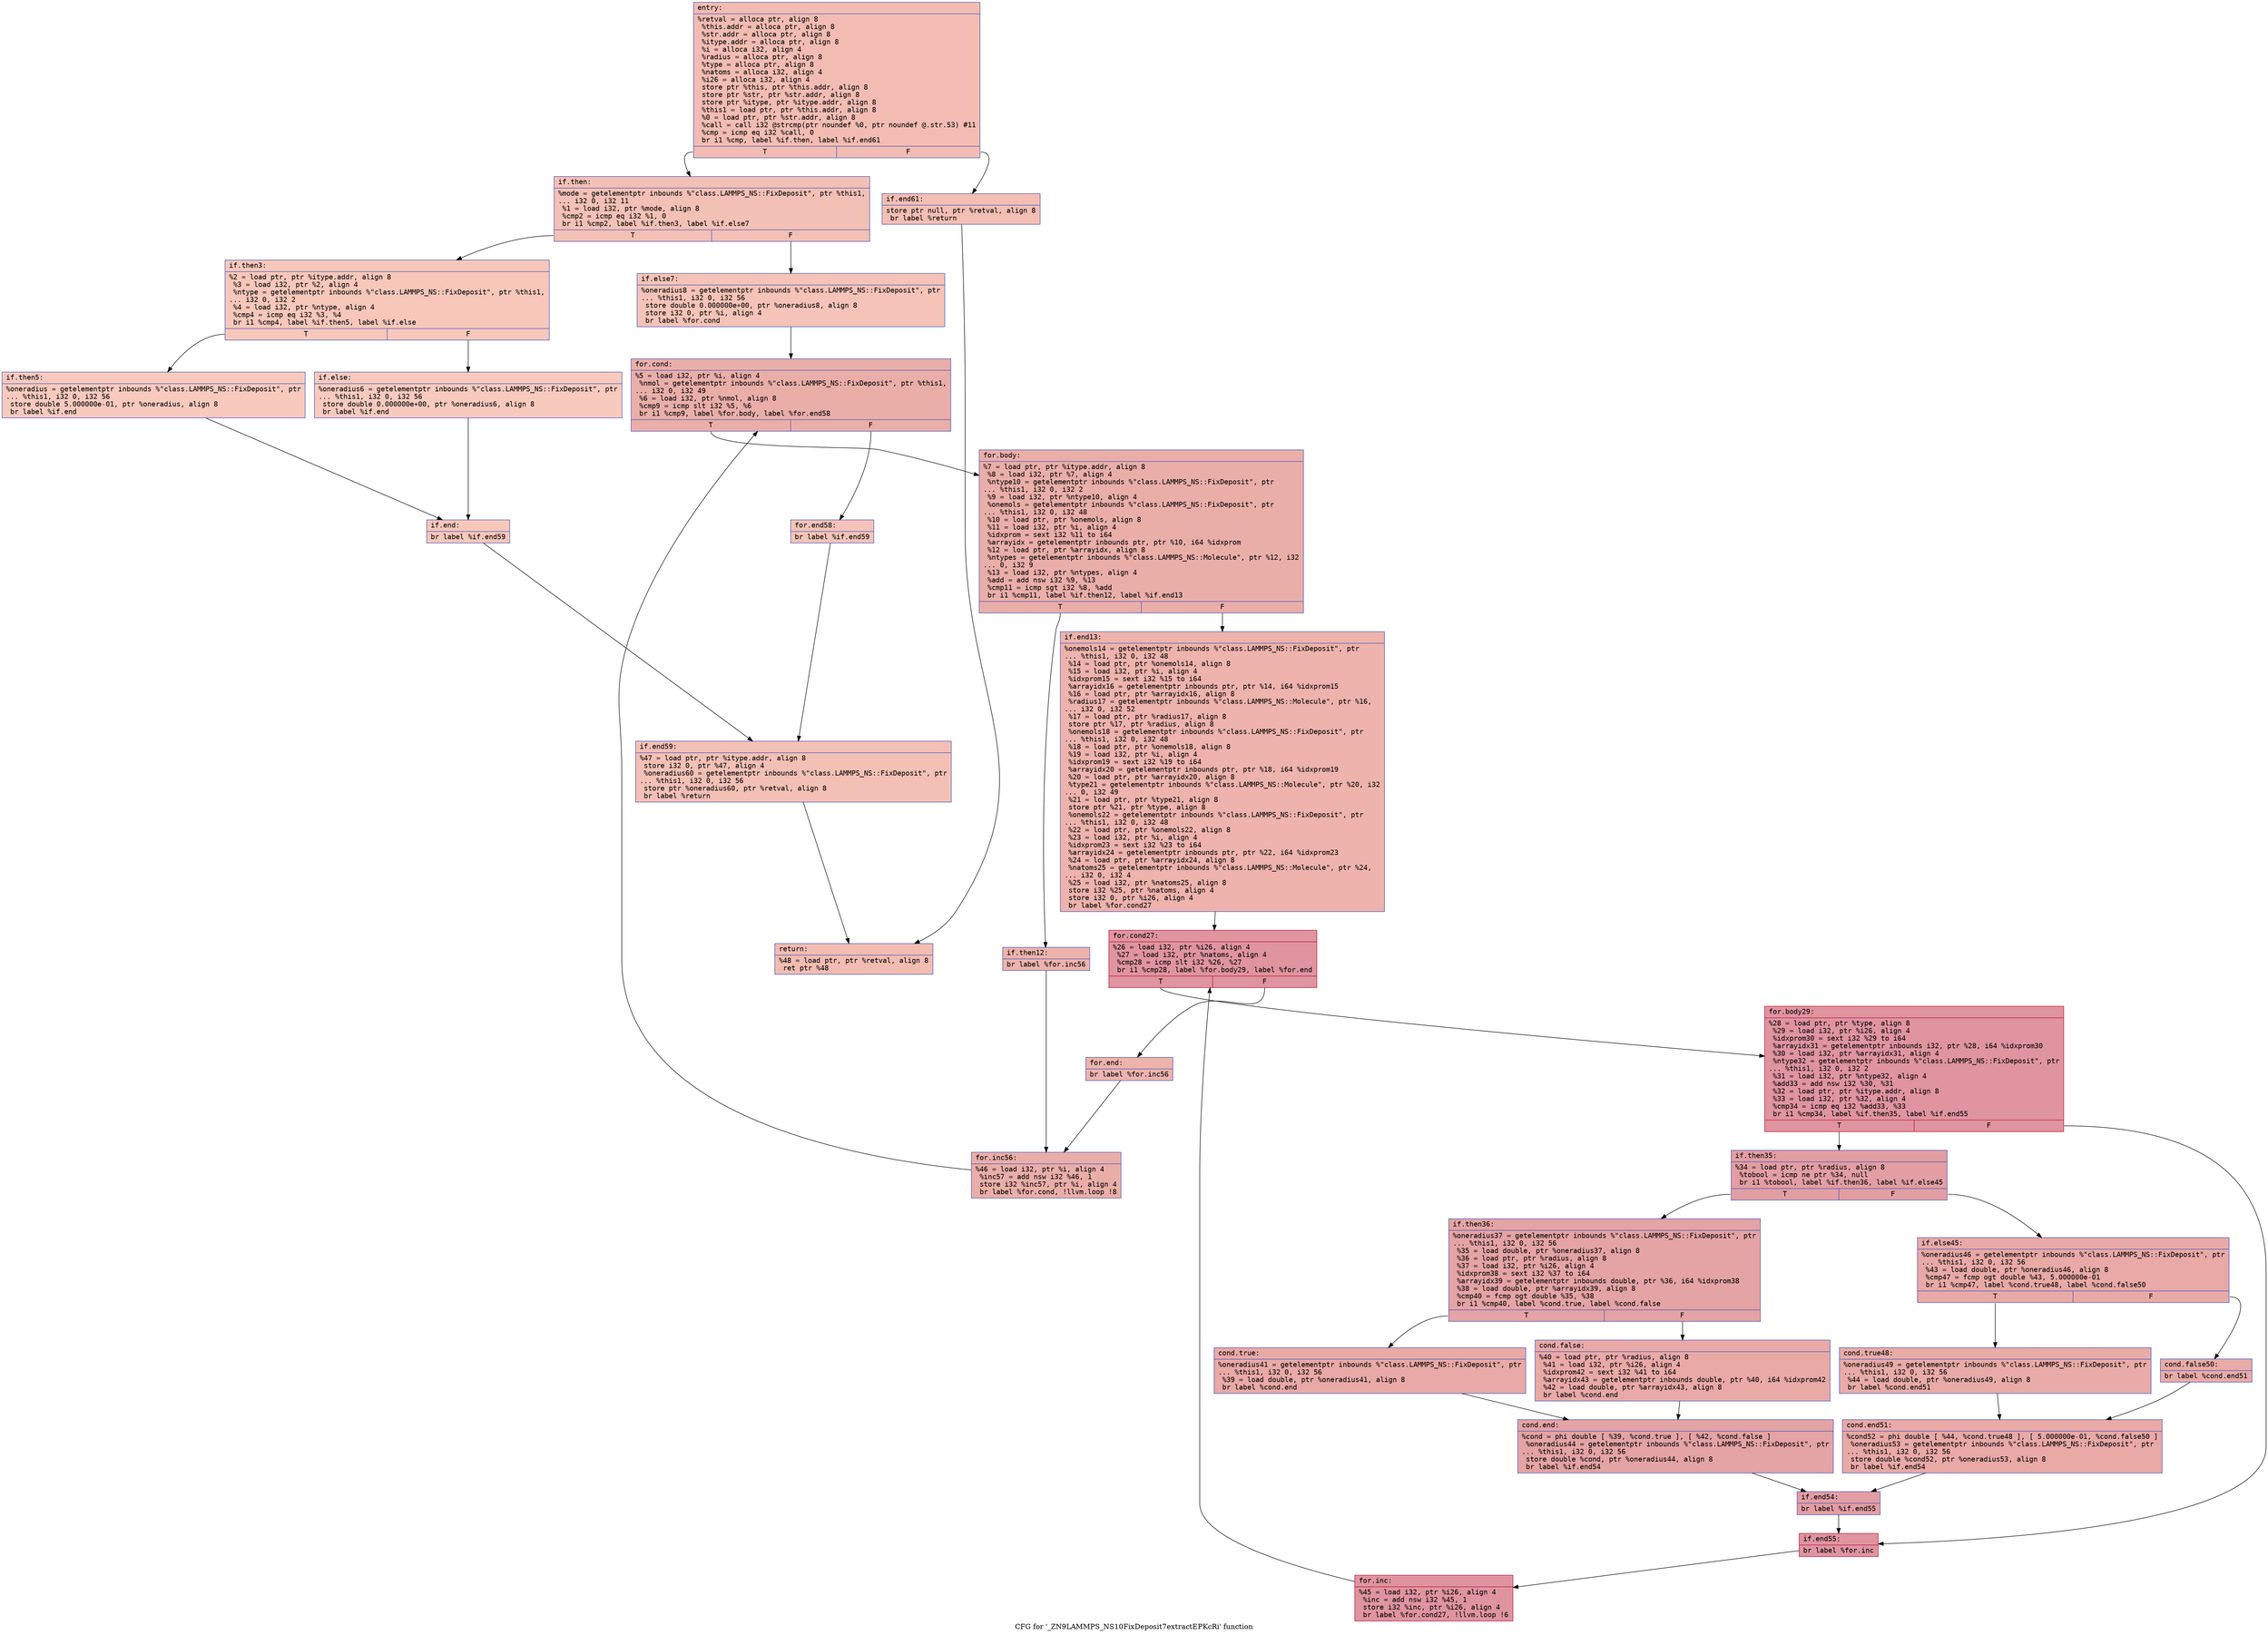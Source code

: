 digraph "CFG for '_ZN9LAMMPS_NS10FixDeposit7extractEPKcRi' function" {
	label="CFG for '_ZN9LAMMPS_NS10FixDeposit7extractEPKcRi' function";

	Node0x555825d52f60 [shape=record,color="#3d50c3ff", style=filled, fillcolor="#e1675170" fontname="Courier",label="{entry:\l|  %retval = alloca ptr, align 8\l  %this.addr = alloca ptr, align 8\l  %str.addr = alloca ptr, align 8\l  %itype.addr = alloca ptr, align 8\l  %i = alloca i32, align 4\l  %radius = alloca ptr, align 8\l  %type = alloca ptr, align 8\l  %natoms = alloca i32, align 4\l  %i26 = alloca i32, align 4\l  store ptr %this, ptr %this.addr, align 8\l  store ptr %str, ptr %str.addr, align 8\l  store ptr %itype, ptr %itype.addr, align 8\l  %this1 = load ptr, ptr %this.addr, align 8\l  %0 = load ptr, ptr %str.addr, align 8\l  %call = call i32 @strcmp(ptr noundef %0, ptr noundef @.str.53) #11\l  %cmp = icmp eq i32 %call, 0\l  br i1 %cmp, label %if.then, label %if.end61\l|{<s0>T|<s1>F}}"];
	Node0x555825d52f60:s0 -> Node0x555825d53b40[tooltip="entry -> if.then\nProbability 37.50%" ];
	Node0x555825d52f60:s1 -> Node0x555825d53bb0[tooltip="entry -> if.end61\nProbability 62.50%" ];
	Node0x555825d53b40 [shape=record,color="#3d50c3ff", style=filled, fillcolor="#e5705870" fontname="Courier",label="{if.then:\l|  %mode = getelementptr inbounds %\"class.LAMMPS_NS::FixDeposit\", ptr %this1,\l... i32 0, i32 11\l  %1 = load i32, ptr %mode, align 8\l  %cmp2 = icmp eq i32 %1, 0\l  br i1 %cmp2, label %if.then3, label %if.else7\l|{<s0>T|<s1>F}}"];
	Node0x555825d53b40:s0 -> Node0x555825d53ef0[tooltip="if.then -> if.then3\nProbability 37.50%" ];
	Node0x555825d53b40:s1 -> Node0x555825d53f70[tooltip="if.then -> if.else7\nProbability 62.50%" ];
	Node0x555825d53ef0 [shape=record,color="#3d50c3ff", style=filled, fillcolor="#ec7f6370" fontname="Courier",label="{if.then3:\l|  %2 = load ptr, ptr %itype.addr, align 8\l  %3 = load i32, ptr %2, align 4\l  %ntype = getelementptr inbounds %\"class.LAMMPS_NS::FixDeposit\", ptr %this1,\l... i32 0, i32 2\l  %4 = load i32, ptr %ntype, align 4\l  %cmp4 = icmp eq i32 %3, %4\l  br i1 %cmp4, label %if.then5, label %if.else\l|{<s0>T|<s1>F}}"];
	Node0x555825d53ef0:s0 -> Node0x555825d543b0[tooltip="if.then3 -> if.then5\nProbability 50.00%" ];
	Node0x555825d53ef0:s1 -> Node0x555825d534a0[tooltip="if.then3 -> if.else\nProbability 50.00%" ];
	Node0x555825d543b0 [shape=record,color="#3d50c3ff", style=filled, fillcolor="#ef886b70" fontname="Courier",label="{if.then5:\l|  %oneradius = getelementptr inbounds %\"class.LAMMPS_NS::FixDeposit\", ptr\l... %this1, i32 0, i32 56\l  store double 5.000000e-01, ptr %oneradius, align 8\l  br label %if.end\l}"];
	Node0x555825d543b0 -> Node0x555825d548b0[tooltip="if.then5 -> if.end\nProbability 100.00%" ];
	Node0x555825d534a0 [shape=record,color="#3d50c3ff", style=filled, fillcolor="#ef886b70" fontname="Courier",label="{if.else:\l|  %oneradius6 = getelementptr inbounds %\"class.LAMMPS_NS::FixDeposit\", ptr\l... %this1, i32 0, i32 56\l  store double 0.000000e+00, ptr %oneradius6, align 8\l  br label %if.end\l}"];
	Node0x555825d534a0 -> Node0x555825d548b0[tooltip="if.else -> if.end\nProbability 100.00%" ];
	Node0x555825d548b0 [shape=record,color="#3d50c3ff", style=filled, fillcolor="#ec7f6370" fontname="Courier",label="{if.end:\l|  br label %if.end59\l}"];
	Node0x555825d548b0 -> Node0x555825d54b40[tooltip="if.end -> if.end59\nProbability 100.00%" ];
	Node0x555825d53f70 [shape=record,color="#3d50c3ff", style=filled, fillcolor="#e8765c70" fontname="Courier",label="{if.else7:\l|  %oneradius8 = getelementptr inbounds %\"class.LAMMPS_NS::FixDeposit\", ptr\l... %this1, i32 0, i32 56\l  store double 0.000000e+00, ptr %oneradius8, align 8\l  store i32 0, ptr %i, align 4\l  br label %for.cond\l}"];
	Node0x555825d53f70 -> Node0x555825d54e60[tooltip="if.else7 -> for.cond\nProbability 100.00%" ];
	Node0x555825d54e60 [shape=record,color="#3d50c3ff", style=filled, fillcolor="#d0473d70" fontname="Courier",label="{for.cond:\l|  %5 = load i32, ptr %i, align 4\l  %nmol = getelementptr inbounds %\"class.LAMMPS_NS::FixDeposit\", ptr %this1,\l... i32 0, i32 49\l  %6 = load i32, ptr %nmol, align 8\l  %cmp9 = icmp slt i32 %5, %6\l  br i1 %cmp9, label %for.body, label %for.end58\l|{<s0>T|<s1>F}}"];
	Node0x555825d54e60:s0 -> Node0x555825d551e0[tooltip="for.cond -> for.body\nProbability 96.88%" ];
	Node0x555825d54e60:s1 -> Node0x555825d55260[tooltip="for.cond -> for.end58\nProbability 3.12%" ];
	Node0x555825d551e0 [shape=record,color="#3d50c3ff", style=filled, fillcolor="#d0473d70" fontname="Courier",label="{for.body:\l|  %7 = load ptr, ptr %itype.addr, align 8\l  %8 = load i32, ptr %7, align 4\l  %ntype10 = getelementptr inbounds %\"class.LAMMPS_NS::FixDeposit\", ptr\l... %this1, i32 0, i32 2\l  %9 = load i32, ptr %ntype10, align 4\l  %onemols = getelementptr inbounds %\"class.LAMMPS_NS::FixDeposit\", ptr\l... %this1, i32 0, i32 48\l  %10 = load ptr, ptr %onemols, align 8\l  %11 = load i32, ptr %i, align 4\l  %idxprom = sext i32 %11 to i64\l  %arrayidx = getelementptr inbounds ptr, ptr %10, i64 %idxprom\l  %12 = load ptr, ptr %arrayidx, align 8\l  %ntypes = getelementptr inbounds %\"class.LAMMPS_NS::Molecule\", ptr %12, i32\l... 0, i32 9\l  %13 = load i32, ptr %ntypes, align 4\l  %add = add nsw i32 %9, %13\l  %cmp11 = icmp sgt i32 %8, %add\l  br i1 %cmp11, label %if.then12, label %if.end13\l|{<s0>T|<s1>F}}"];
	Node0x555825d551e0:s0 -> Node0x555825d55c70[tooltip="for.body -> if.then12\nProbability 50.00%" ];
	Node0x555825d551e0:s1 -> Node0x555825d55cf0[tooltip="for.body -> if.end13\nProbability 50.00%" ];
	Node0x555825d55c70 [shape=record,color="#3d50c3ff", style=filled, fillcolor="#d6524470" fontname="Courier",label="{if.then12:\l|  br label %for.inc56\l}"];
	Node0x555825d55c70 -> Node0x555825d55e80[tooltip="if.then12 -> for.inc56\nProbability 100.00%" ];
	Node0x555825d55cf0 [shape=record,color="#3d50c3ff", style=filled, fillcolor="#d6524470" fontname="Courier",label="{if.end13:\l|  %onemols14 = getelementptr inbounds %\"class.LAMMPS_NS::FixDeposit\", ptr\l... %this1, i32 0, i32 48\l  %14 = load ptr, ptr %onemols14, align 8\l  %15 = load i32, ptr %i, align 4\l  %idxprom15 = sext i32 %15 to i64\l  %arrayidx16 = getelementptr inbounds ptr, ptr %14, i64 %idxprom15\l  %16 = load ptr, ptr %arrayidx16, align 8\l  %radius17 = getelementptr inbounds %\"class.LAMMPS_NS::Molecule\", ptr %16,\l... i32 0, i32 52\l  %17 = load ptr, ptr %radius17, align 8\l  store ptr %17, ptr %radius, align 8\l  %onemols18 = getelementptr inbounds %\"class.LAMMPS_NS::FixDeposit\", ptr\l... %this1, i32 0, i32 48\l  %18 = load ptr, ptr %onemols18, align 8\l  %19 = load i32, ptr %i, align 4\l  %idxprom19 = sext i32 %19 to i64\l  %arrayidx20 = getelementptr inbounds ptr, ptr %18, i64 %idxprom19\l  %20 = load ptr, ptr %arrayidx20, align 8\l  %type21 = getelementptr inbounds %\"class.LAMMPS_NS::Molecule\", ptr %20, i32\l... 0, i32 49\l  %21 = load ptr, ptr %type21, align 8\l  store ptr %21, ptr %type, align 8\l  %onemols22 = getelementptr inbounds %\"class.LAMMPS_NS::FixDeposit\", ptr\l... %this1, i32 0, i32 48\l  %22 = load ptr, ptr %onemols22, align 8\l  %23 = load i32, ptr %i, align 4\l  %idxprom23 = sext i32 %23 to i64\l  %arrayidx24 = getelementptr inbounds ptr, ptr %22, i64 %idxprom23\l  %24 = load ptr, ptr %arrayidx24, align 8\l  %natoms25 = getelementptr inbounds %\"class.LAMMPS_NS::Molecule\", ptr %24,\l... i32 0, i32 4\l  %25 = load i32, ptr %natoms25, align 8\l  store i32 %25, ptr %natoms, align 4\l  store i32 0, ptr %i26, align 4\l  br label %for.cond27\l}"];
	Node0x555825d55cf0 -> Node0x555825d574d0[tooltip="if.end13 -> for.cond27\nProbability 100.00%" ];
	Node0x555825d574d0 [shape=record,color="#b70d28ff", style=filled, fillcolor="#b70d2870" fontname="Courier",label="{for.cond27:\l|  %26 = load i32, ptr %i26, align 4\l  %27 = load i32, ptr %natoms, align 4\l  %cmp28 = icmp slt i32 %26, %27\l  br i1 %cmp28, label %for.body29, label %for.end\l|{<s0>T|<s1>F}}"];
	Node0x555825d574d0:s0 -> Node0x555825d57770[tooltip="for.cond27 -> for.body29\nProbability 96.88%" ];
	Node0x555825d574d0:s1 -> Node0x555825d577f0[tooltip="for.cond27 -> for.end\nProbability 3.12%" ];
	Node0x555825d57770 [shape=record,color="#b70d28ff", style=filled, fillcolor="#b70d2870" fontname="Courier",label="{for.body29:\l|  %28 = load ptr, ptr %type, align 8\l  %29 = load i32, ptr %i26, align 4\l  %idxprom30 = sext i32 %29 to i64\l  %arrayidx31 = getelementptr inbounds i32, ptr %28, i64 %idxprom30\l  %30 = load i32, ptr %arrayidx31, align 4\l  %ntype32 = getelementptr inbounds %\"class.LAMMPS_NS::FixDeposit\", ptr\l... %this1, i32 0, i32 2\l  %31 = load i32, ptr %ntype32, align 4\l  %add33 = add nsw i32 %30, %31\l  %32 = load ptr, ptr %itype.addr, align 8\l  %33 = load i32, ptr %32, align 4\l  %cmp34 = icmp eq i32 %add33, %33\l  br i1 %cmp34, label %if.then35, label %if.end55\l|{<s0>T|<s1>F}}"];
	Node0x555825d57770:s0 -> Node0x555825d58020[tooltip="for.body29 -> if.then35\nProbability 50.00%" ];
	Node0x555825d57770:s1 -> Node0x555825d580a0[tooltip="for.body29 -> if.end55\nProbability 50.00%" ];
	Node0x555825d58020 [shape=record,color="#3d50c3ff", style=filled, fillcolor="#be242e70" fontname="Courier",label="{if.then35:\l|  %34 = load ptr, ptr %radius, align 8\l  %tobool = icmp ne ptr %34, null\l  br i1 %tobool, label %if.then36, label %if.else45\l|{<s0>T|<s1>F}}"];
	Node0x555825d58020:s0 -> Node0x555825d58360[tooltip="if.then35 -> if.then36\nProbability 62.50%" ];
	Node0x555825d58020:s1 -> Node0x555825d583e0[tooltip="if.then35 -> if.else45\nProbability 37.50%" ];
	Node0x555825d58360 [shape=record,color="#3d50c3ff", style=filled, fillcolor="#c32e3170" fontname="Courier",label="{if.then36:\l|  %oneradius37 = getelementptr inbounds %\"class.LAMMPS_NS::FixDeposit\", ptr\l... %this1, i32 0, i32 56\l  %35 = load double, ptr %oneradius37, align 8\l  %36 = load ptr, ptr %radius, align 8\l  %37 = load i32, ptr %i26, align 4\l  %idxprom38 = sext i32 %37 to i64\l  %arrayidx39 = getelementptr inbounds double, ptr %36, i64 %idxprom38\l  %38 = load double, ptr %arrayidx39, align 8\l  %cmp40 = fcmp ogt double %35, %38\l  br i1 %cmp40, label %cond.true, label %cond.false\l|{<s0>T|<s1>F}}"];
	Node0x555825d58360:s0 -> Node0x555825d58a80[tooltip="if.then36 -> cond.true\nProbability 50.00%" ];
	Node0x555825d58360:s1 -> Node0x555825d58b00[tooltip="if.then36 -> cond.false\nProbability 50.00%" ];
	Node0x555825d58a80 [shape=record,color="#3d50c3ff", style=filled, fillcolor="#ca3b3770" fontname="Courier",label="{cond.true:\l|  %oneradius41 = getelementptr inbounds %\"class.LAMMPS_NS::FixDeposit\", ptr\l... %this1, i32 0, i32 56\l  %39 = load double, ptr %oneradius41, align 8\l  br label %cond.end\l}"];
	Node0x555825d58a80 -> Node0x555825d58e00[tooltip="cond.true -> cond.end\nProbability 100.00%" ];
	Node0x555825d58b00 [shape=record,color="#3d50c3ff", style=filled, fillcolor="#ca3b3770" fontname="Courier",label="{cond.false:\l|  %40 = load ptr, ptr %radius, align 8\l  %41 = load i32, ptr %i26, align 4\l  %idxprom42 = sext i32 %41 to i64\l  %arrayidx43 = getelementptr inbounds double, ptr %40, i64 %idxprom42\l  %42 = load double, ptr %arrayidx43, align 8\l  br label %cond.end\l}"];
	Node0x555825d58b00 -> Node0x555825d58e00[tooltip="cond.false -> cond.end\nProbability 100.00%" ];
	Node0x555825d58e00 [shape=record,color="#3d50c3ff", style=filled, fillcolor="#c32e3170" fontname="Courier",label="{cond.end:\l|  %cond = phi double [ %39, %cond.true ], [ %42, %cond.false ]\l  %oneradius44 = getelementptr inbounds %\"class.LAMMPS_NS::FixDeposit\", ptr\l... %this1, i32 0, i32 56\l  store double %cond, ptr %oneradius44, align 8\l  br label %if.end54\l}"];
	Node0x555825d58e00 -> Node0x555825d59400[tooltip="cond.end -> if.end54\nProbability 100.00%" ];
	Node0x555825d583e0 [shape=record,color="#3d50c3ff", style=filled, fillcolor="#ca3b3770" fontname="Courier",label="{if.else45:\l|  %oneradius46 = getelementptr inbounds %\"class.LAMMPS_NS::FixDeposit\", ptr\l... %this1, i32 0, i32 56\l  %43 = load double, ptr %oneradius46, align 8\l  %cmp47 = fcmp ogt double %43, 5.000000e-01\l  br i1 %cmp47, label %cond.true48, label %cond.false50\l|{<s0>T|<s1>F}}"];
	Node0x555825d583e0:s0 -> Node0x555825d59770[tooltip="if.else45 -> cond.true48\nProbability 50.00%" ];
	Node0x555825d583e0:s1 -> Node0x555825d597f0[tooltip="if.else45 -> cond.false50\nProbability 50.00%" ];
	Node0x555825d59770 [shape=record,color="#3d50c3ff", style=filled, fillcolor="#cc403a70" fontname="Courier",label="{cond.true48:\l|  %oneradius49 = getelementptr inbounds %\"class.LAMMPS_NS::FixDeposit\", ptr\l... %this1, i32 0, i32 56\l  %44 = load double, ptr %oneradius49, align 8\l  br label %cond.end51\l}"];
	Node0x555825d59770 -> Node0x555825d59af0[tooltip="cond.true48 -> cond.end51\nProbability 100.00%" ];
	Node0x555825d597f0 [shape=record,color="#3d50c3ff", style=filled, fillcolor="#cc403a70" fontname="Courier",label="{cond.false50:\l|  br label %cond.end51\l}"];
	Node0x555825d597f0 -> Node0x555825d59af0[tooltip="cond.false50 -> cond.end51\nProbability 100.00%" ];
	Node0x555825d59af0 [shape=record,color="#3d50c3ff", style=filled, fillcolor="#ca3b3770" fontname="Courier",label="{cond.end51:\l|  %cond52 = phi double [ %44, %cond.true48 ], [ 5.000000e-01, %cond.false50 ]\l  %oneradius53 = getelementptr inbounds %\"class.LAMMPS_NS::FixDeposit\", ptr\l... %this1, i32 0, i32 56\l  store double %cond52, ptr %oneradius53, align 8\l  br label %if.end54\l}"];
	Node0x555825d59af0 -> Node0x555825d59400[tooltip="cond.end51 -> if.end54\nProbability 100.00%" ];
	Node0x555825d59400 [shape=record,color="#3d50c3ff", style=filled, fillcolor="#be242e70" fontname="Courier",label="{if.end54:\l|  br label %if.end55\l}"];
	Node0x555825d59400 -> Node0x555825d580a0[tooltip="if.end54 -> if.end55\nProbability 100.00%" ];
	Node0x555825d580a0 [shape=record,color="#b70d28ff", style=filled, fillcolor="#b70d2870" fontname="Courier",label="{if.end55:\l|  br label %for.inc\l}"];
	Node0x555825d580a0 -> Node0x555825d59ee0[tooltip="if.end55 -> for.inc\nProbability 100.00%" ];
	Node0x555825d59ee0 [shape=record,color="#b70d28ff", style=filled, fillcolor="#b70d2870" fontname="Courier",label="{for.inc:\l|  %45 = load i32, ptr %i26, align 4\l  %inc = add nsw i32 %45, 1\l  store i32 %inc, ptr %i26, align 4\l  br label %for.cond27, !llvm.loop !6\l}"];
	Node0x555825d59ee0 -> Node0x555825d574d0[tooltip="for.inc -> for.cond27\nProbability 100.00%" ];
	Node0x555825d577f0 [shape=record,color="#3d50c3ff", style=filled, fillcolor="#d6524470" fontname="Courier",label="{for.end:\l|  br label %for.inc56\l}"];
	Node0x555825d577f0 -> Node0x555825d55e80[tooltip="for.end -> for.inc56\nProbability 100.00%" ];
	Node0x555825d55e80 [shape=record,color="#3d50c3ff", style=filled, fillcolor="#d0473d70" fontname="Courier",label="{for.inc56:\l|  %46 = load i32, ptr %i, align 4\l  %inc57 = add nsw i32 %46, 1\l  store i32 %inc57, ptr %i, align 4\l  br label %for.cond, !llvm.loop !8\l}"];
	Node0x555825d55e80 -> Node0x555825d54e60[tooltip="for.inc56 -> for.cond\nProbability 100.00%" ];
	Node0x555825d55260 [shape=record,color="#3d50c3ff", style=filled, fillcolor="#e8765c70" fontname="Courier",label="{for.end58:\l|  br label %if.end59\l}"];
	Node0x555825d55260 -> Node0x555825d54b40[tooltip="for.end58 -> if.end59\nProbability 100.00%" ];
	Node0x555825d54b40 [shape=record,color="#3d50c3ff", style=filled, fillcolor="#e5705870" fontname="Courier",label="{if.end59:\l|  %47 = load ptr, ptr %itype.addr, align 8\l  store i32 0, ptr %47, align 4\l  %oneradius60 = getelementptr inbounds %\"class.LAMMPS_NS::FixDeposit\", ptr\l... %this1, i32 0, i32 56\l  store ptr %oneradius60, ptr %retval, align 8\l  br label %return\l}"];
	Node0x555825d54b40 -> Node0x555825d56370[tooltip="if.end59 -> return\nProbability 100.00%" ];
	Node0x555825d53bb0 [shape=record,color="#3d50c3ff", style=filled, fillcolor="#e36c5570" fontname="Courier",label="{if.end61:\l|  store ptr null, ptr %retval, align 8\l  br label %return\l}"];
	Node0x555825d53bb0 -> Node0x555825d56370[tooltip="if.end61 -> return\nProbability 100.00%" ];
	Node0x555825d56370 [shape=record,color="#3d50c3ff", style=filled, fillcolor="#e1675170" fontname="Courier",label="{return:\l|  %48 = load ptr, ptr %retval, align 8\l  ret ptr %48\l}"];
}
